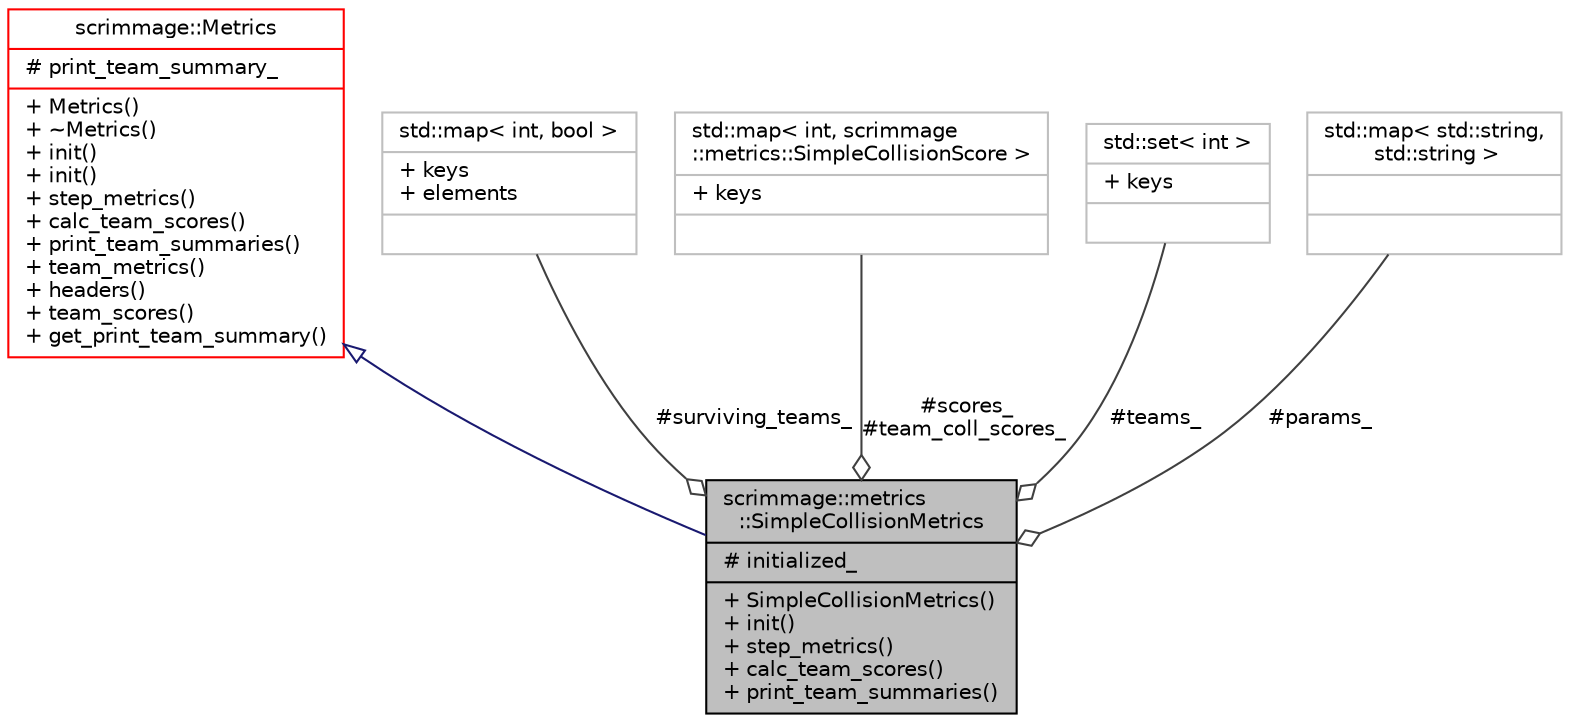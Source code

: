 digraph "scrimmage::metrics::SimpleCollisionMetrics"
{
 // LATEX_PDF_SIZE
  edge [fontname="Helvetica",fontsize="10",labelfontname="Helvetica",labelfontsize="10"];
  node [fontname="Helvetica",fontsize="10",shape=record];
  Node1 [label="{scrimmage::metrics\l::SimpleCollisionMetrics\n|# initialized_\l|+ SimpleCollisionMetrics()\l+ init()\l+ step_metrics()\l+ calc_team_scores()\l+ print_team_summaries()\l}",height=0.2,width=0.4,color="black", fillcolor="grey75", style="filled", fontcolor="black",tooltip=" "];
  Node2 -> Node1 [dir="back",color="midnightblue",fontsize="10",style="solid",arrowtail="onormal",fontname="Helvetica"];
  Node2 [label="{scrimmage::Metrics\n|# print_team_summary_\l|+ Metrics()\l+ ~Metrics()\l+ init()\l+ init()\l+ step_metrics()\l+ calc_team_scores()\l+ print_team_summaries()\l+ team_metrics()\l+ headers()\l+ team_scores()\l+ get_print_team_summary()\l}",height=0.2,width=0.4,color="red", fillcolor="white", style="filled",URL="$classscrimmage_1_1Metrics.html",tooltip=" "];
  Node96 -> Node1 [color="grey25",fontsize="10",style="solid",label=" #surviving_teams_" ,arrowhead="odiamond",fontname="Helvetica"];
  Node96 [label="{std::map\< int, bool \>\n|+ keys\l+ elements\l|}",height=0.2,width=0.4,color="grey75", fillcolor="white", style="filled",tooltip=" "];
  Node97 -> Node1 [color="grey25",fontsize="10",style="solid",label=" #scores_\n#team_coll_scores_" ,arrowhead="odiamond",fontname="Helvetica"];
  Node97 [label="{std::map\< int, scrimmage\l::metrics::SimpleCollisionScore \>\n|+ keys\l|}",height=0.2,width=0.4,color="grey75", fillcolor="white", style="filled",tooltip=" "];
  Node99 -> Node1 [color="grey25",fontsize="10",style="solid",label=" #teams_" ,arrowhead="odiamond",fontname="Helvetica"];
  Node99 [label="{std::set\< int \>\n|+ keys\l|}",height=0.2,width=0.4,color="grey75", fillcolor="white", style="filled",tooltip=" "];
  Node72 -> Node1 [color="grey25",fontsize="10",style="solid",label=" #params_" ,arrowhead="odiamond",fontname="Helvetica"];
  Node72 [label="{std::map\< std::string,\l std::string \>\n||}",height=0.2,width=0.4,color="grey75", fillcolor="white", style="filled",tooltip=" "];
}
